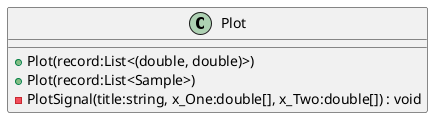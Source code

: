 @startuml
class Plot {
    + Plot(record:List<(double, double)>)
    + Plot(record:List<Sample>)
    - PlotSignal(title:string, x_One:double[], x_Two:double[]) : void
}
@enduml
